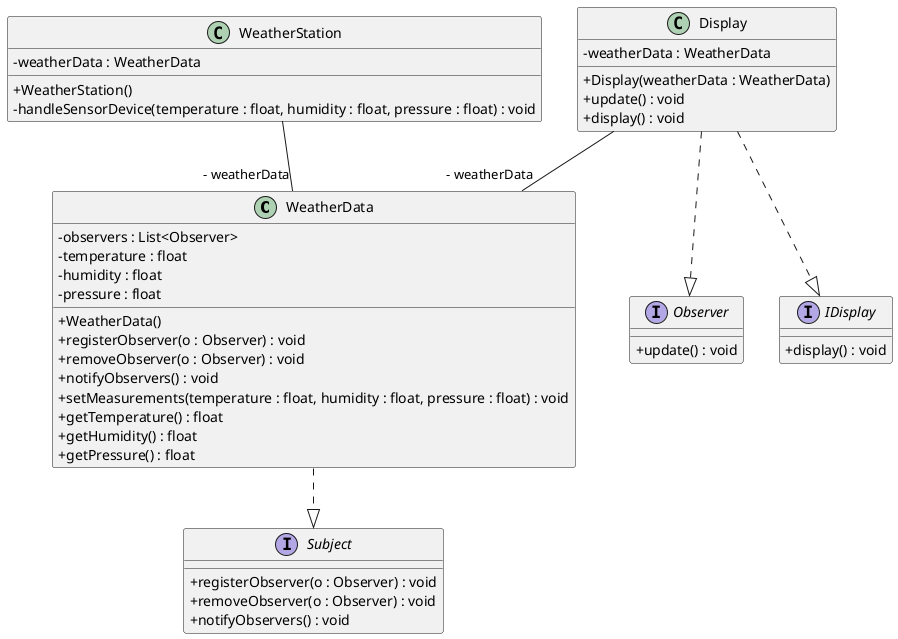 @startuml
skinparam classAttributeIconSize 0
class WeatherData{
- observers : List<Observer>
- temperature : float
- humidity : float
- pressure : float
+ WeatherData()
+ registerObserver(o : Observer) : void
+ removeObserver(o : Observer) : void
+ notifyObservers() : void
+ setMeasurements(temperature : float, humidity : float, pressure : float) : void
+ getTemperature() : float
+ getHumidity() : float
+ getPressure() : float
}
WeatherData ..|> Subject

class WeatherStation{
- weatherData : WeatherData
+ WeatherStation()
- handleSensorDevice(temperature : float, humidity : float, pressure : float) : void
}

class Display{
- weatherData : WeatherData
+ Display(weatherData : WeatherData)
+ update() : void
+ display() : void
}
Display ..|> Observer
Display ..|> IDisplay
WeatherStation--"- weatherData" WeatherData
Display--"- weatherData" WeatherData
interface Observer{
+ update() : void
}
interface IDisplay {
+ display() : void
}
interface Subject{
+ registerObserver(o : Observer) : void
+ removeObserver(o : Observer) : void
+ notifyObservers() : void
}
@enduml

